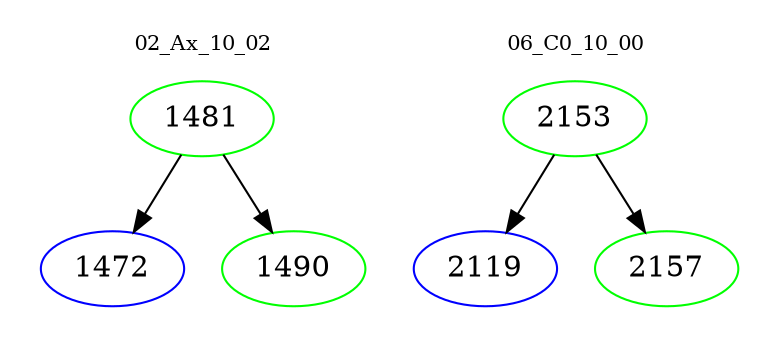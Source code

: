 digraph{
subgraph cluster_0 {
color = white
label = "02_Ax_10_02";
fontsize=10;
T0_1481 [label="1481", color="green"]
T0_1481 -> T0_1472 [color="black"]
T0_1472 [label="1472", color="blue"]
T0_1481 -> T0_1490 [color="black"]
T0_1490 [label="1490", color="green"]
}
subgraph cluster_1 {
color = white
label = "06_C0_10_00";
fontsize=10;
T1_2153 [label="2153", color="green"]
T1_2153 -> T1_2119 [color="black"]
T1_2119 [label="2119", color="blue"]
T1_2153 -> T1_2157 [color="black"]
T1_2157 [label="2157", color="green"]
}
}
